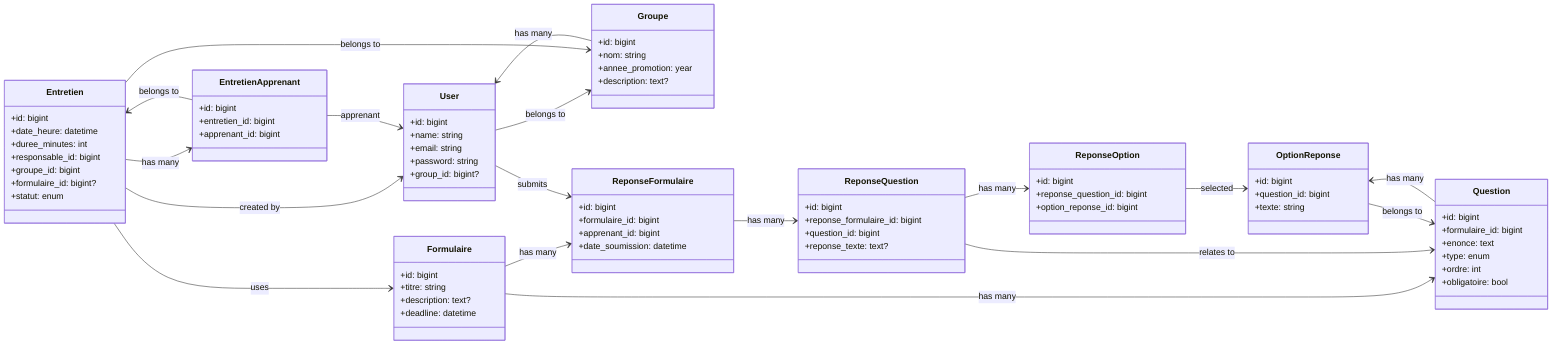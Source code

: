 classDiagram
    direction LR

    class User {
        +id: bigint
        +name: string
        +email: string
        +password: string
        +group_id: bigint?
    }

    class Groupe {
        +id: bigint
        +nom: string
        +annee_promotion: year
        +description: text?
    }

    class Formulaire {
        +id: bigint
        +titre: string
        +description: text?
        +deadline: datetime
    }

    class Question {
        +id: bigint
        +formulaire_id: bigint
        +enonce: text
        +type: enum
        +ordre: int
        +obligatoire: bool
    }

    class OptionReponse {
        +id: bigint
        +question_id: bigint
        +texte: string
    }

    class Entretien {
        +id: bigint
        +date_heure: datetime
        +duree_minutes: int
        +responsable_id: bigint
        +groupe_id: bigint
        +formulaire_id: bigint?
        +statut: enum
    }

    class EntretienApprenant {
        +id: bigint
        +entretien_id: bigint
        +apprenant_id: bigint
    }

    class ReponseFormulaire {
        +id: bigint
        +formulaire_id: bigint
        +apprenant_id: bigint
        +date_soumission: datetime
    }

    class ReponseQuestion {
        +id: bigint
        +reponse_formulaire_id: bigint
        +question_id: bigint
        +reponse_texte: text?
    }

    class ReponseOption {
        +id: bigint
        +reponse_question_id: bigint
        +option_reponse_id: bigint
    }

    %% Relationships
    User --> Groupe : belongs to
    Groupe --> User : has many

    Formulaire --> Question : has many
    Question --> OptionReponse : has many

    Entretien --> Groupe : belongs to
    Entretien --> Formulaire : uses
    Entretien --> User : created by
    Entretien --> EntretienApprenant : has many

    EntretienApprenant --> Entretien : belongs to
    EntretienApprenant --> User : apprenant

    Formulaire --> ReponseFormulaire : has many
    User --> ReponseFormulaire : submits

    ReponseFormulaire --> ReponseQuestion : has many
    ReponseQuestion --> ReponseOption : has many
    ReponseQuestion --> Question : relates to

    OptionReponse --> Question : belongs to
    ReponseOption --> OptionReponse : selected
